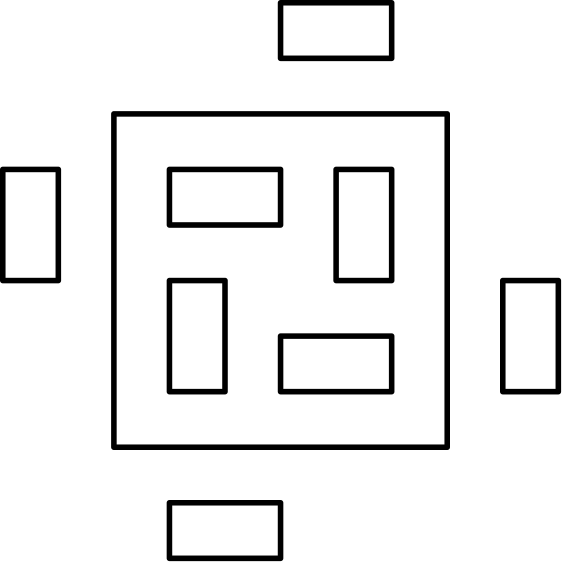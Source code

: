 <?xml version="1.0"?>
<!DOCTYPE ipe SYSTEM "ipe.dtd">
<ipe version="70218" creator="Ipe 7.2.28">
<info created="D:20250424080408" modified="D:20250424080408"/>
<ipestyle>
<opacity name="10%" value="0.1"/>
<opacity name="20%" value="0.2"/>
<opacity name="30%" value="0.3"/>
<opacity name="40%" value="0.4"/>
<opacity name="50%" value="0.5"/>
<opacity name="60%" value="0.6"/>
<opacity name="70%" value="0.7"/>
<opacity name="80%" value="0.8"/>
<opacity name="90%" value="0.9"/>
<layout paper="227 227" origin="0 0" frame="227 227" crop="no"/>
<pathstyle cap="0" join="0" fillrule="wind"/>
</ipestyle>
<page>
<layer name="alpha"/>
<view layers="alpha" active="alpha"/>
<path layer="alpha" stroke="0" pen="2" join="1">
34 113 m
34 133 l
34 153 l
14 153 l
14 133 l
14 113 l
h
</path>
<path stroke="0" pen="2" join="1">
74 153 m
94 153 l
114 153 l
114 133 l
94 133 l
74 133 l
h
</path>
<path stroke="0" pen="2" join="1">
154 153 m
154 133 l
154 113 l
134 113 l
134 133 l
134 153 l
h
</path>
<path stroke="0" pen="2" join="1">
74 73 m
74 93 l
74 113 l
94 113 l
94 93 l
94 73 l
h
</path>
<path stroke="0" pen="2" join="1">
154 73 m
134 73 l
114 73 l
114 93 l
134 93 l
154 93 l
h
</path>
<path stroke="0" pen="2" join="1">
114 33 m
94 33 l
74 33 l
74 13 l
94 13 l
114 13 l
h
</path>
<path stroke="0" pen="2" join="1">
194 113 m
194 93 l
194 73 l
214 73 l
214 93 l
214 113 l
h
</path>
<path stroke="0" pen="2" join="1">
114 193 m
134 193 l
154 193 l
154 213 l
134 213 l
114 213 l
h
</path>
<path stroke="0" pen="2" join="1">
54 173 m
74 173 l
94 173 l
114 173 l
134 173 l
154 173 l
174 173 l
174 153 l
174 133 l
174 113 l
174 93 l
174 73 l
174 53 l
154 53 l
134 53 l
114 53 l
94 53 l
74 53 l
54 53 l
54 73 l
54 93 l
54 113 l
54 133 l
54 153 l
h
</path>
</page>
</ipe>
